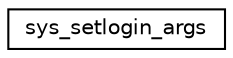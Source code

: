 digraph "Graphical Class Hierarchy"
{
 // LATEX_PDF_SIZE
  edge [fontname="Helvetica",fontsize="10",labelfontname="Helvetica",labelfontsize="10"];
  node [fontname="Helvetica",fontsize="10",shape=record];
  rankdir="LR";
  Node0 [label="sys_setlogin_args",height=0.2,width=0.4,color="black", fillcolor="white", style="filled",URL="$structsys__setlogin__args.html",tooltip=" "];
}
